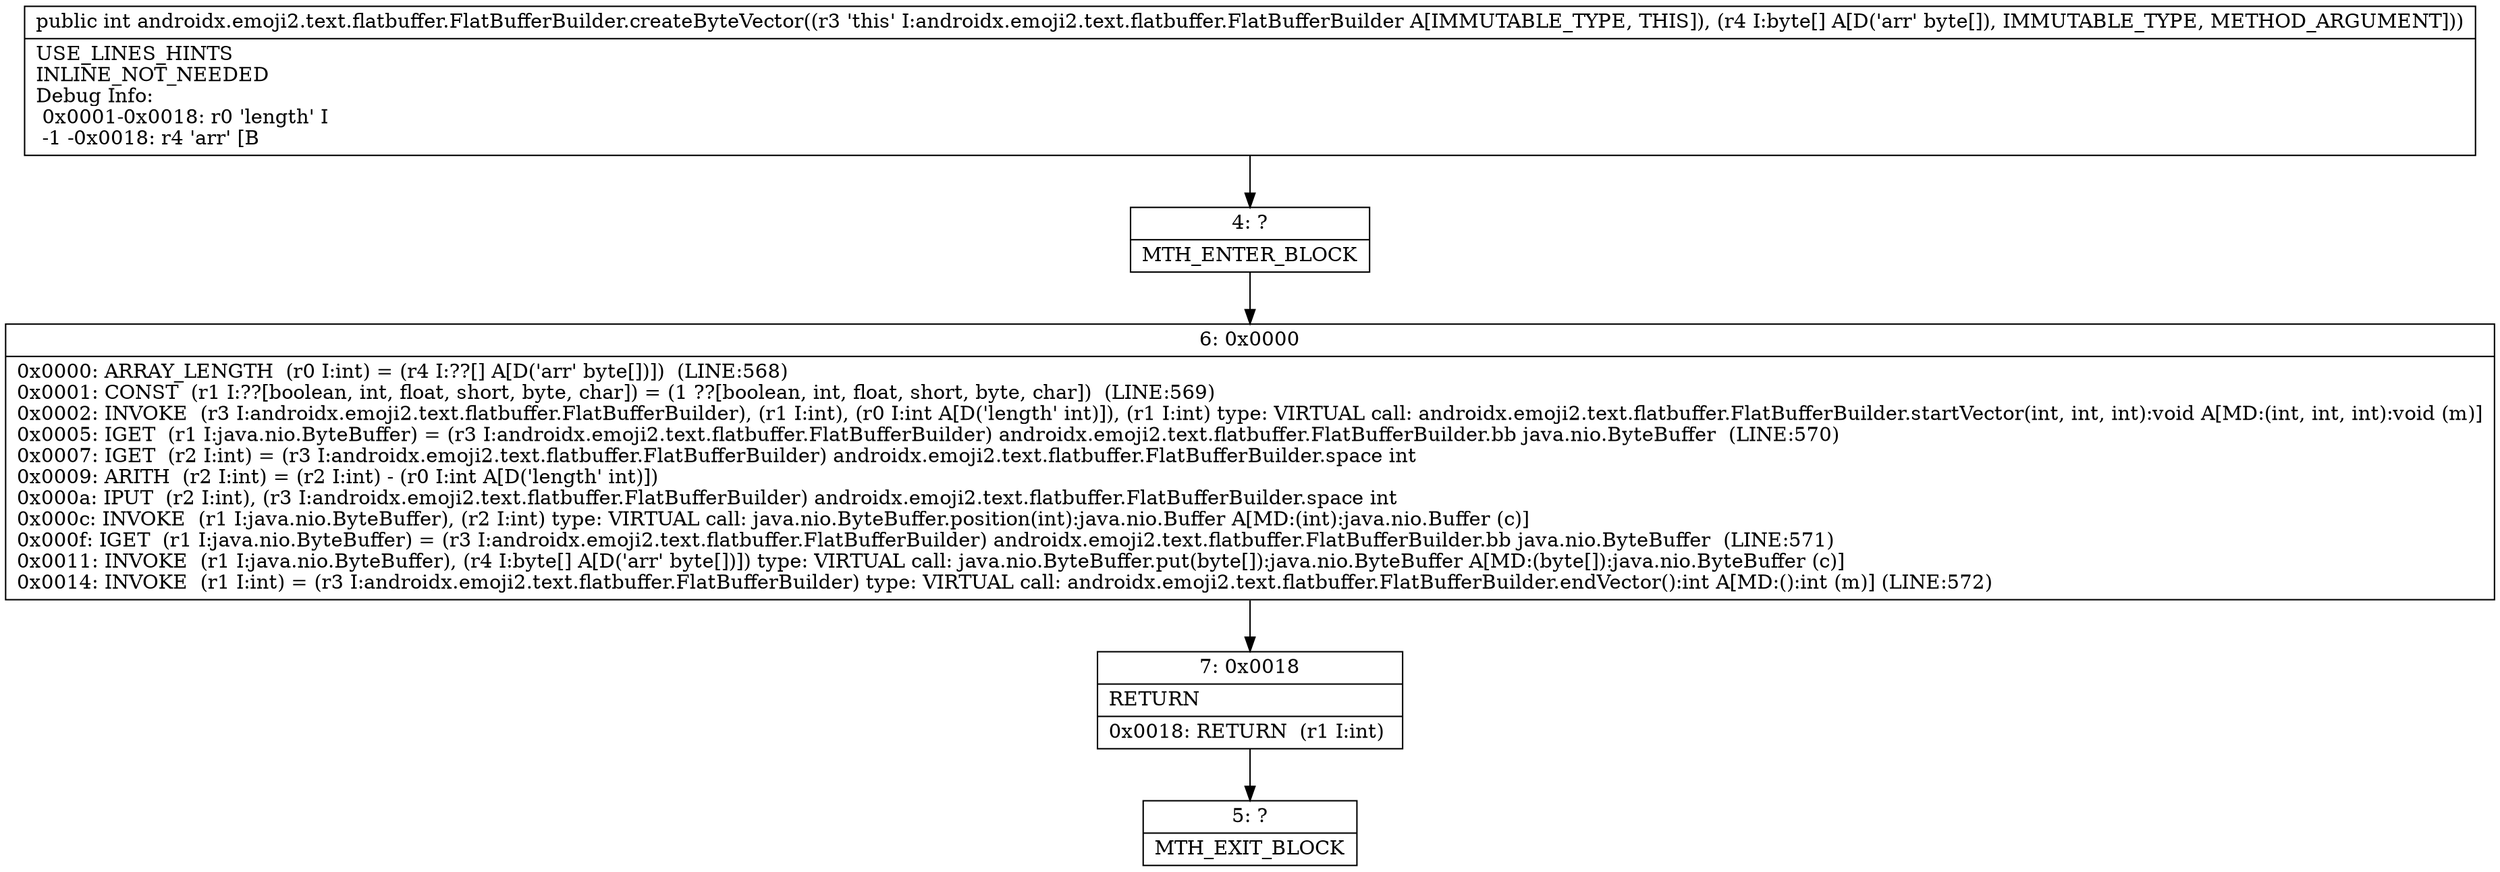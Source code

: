 digraph "CFG forandroidx.emoji2.text.flatbuffer.FlatBufferBuilder.createByteVector([B)I" {
Node_4 [shape=record,label="{4\:\ ?|MTH_ENTER_BLOCK\l}"];
Node_6 [shape=record,label="{6\:\ 0x0000|0x0000: ARRAY_LENGTH  (r0 I:int) = (r4 I:??[] A[D('arr' byte[])])  (LINE:568)\l0x0001: CONST  (r1 I:??[boolean, int, float, short, byte, char]) = (1 ??[boolean, int, float, short, byte, char])  (LINE:569)\l0x0002: INVOKE  (r3 I:androidx.emoji2.text.flatbuffer.FlatBufferBuilder), (r1 I:int), (r0 I:int A[D('length' int)]), (r1 I:int) type: VIRTUAL call: androidx.emoji2.text.flatbuffer.FlatBufferBuilder.startVector(int, int, int):void A[MD:(int, int, int):void (m)]\l0x0005: IGET  (r1 I:java.nio.ByteBuffer) = (r3 I:androidx.emoji2.text.flatbuffer.FlatBufferBuilder) androidx.emoji2.text.flatbuffer.FlatBufferBuilder.bb java.nio.ByteBuffer  (LINE:570)\l0x0007: IGET  (r2 I:int) = (r3 I:androidx.emoji2.text.flatbuffer.FlatBufferBuilder) androidx.emoji2.text.flatbuffer.FlatBufferBuilder.space int \l0x0009: ARITH  (r2 I:int) = (r2 I:int) \- (r0 I:int A[D('length' int)]) \l0x000a: IPUT  (r2 I:int), (r3 I:androidx.emoji2.text.flatbuffer.FlatBufferBuilder) androidx.emoji2.text.flatbuffer.FlatBufferBuilder.space int \l0x000c: INVOKE  (r1 I:java.nio.ByteBuffer), (r2 I:int) type: VIRTUAL call: java.nio.ByteBuffer.position(int):java.nio.Buffer A[MD:(int):java.nio.Buffer (c)]\l0x000f: IGET  (r1 I:java.nio.ByteBuffer) = (r3 I:androidx.emoji2.text.flatbuffer.FlatBufferBuilder) androidx.emoji2.text.flatbuffer.FlatBufferBuilder.bb java.nio.ByteBuffer  (LINE:571)\l0x0011: INVOKE  (r1 I:java.nio.ByteBuffer), (r4 I:byte[] A[D('arr' byte[])]) type: VIRTUAL call: java.nio.ByteBuffer.put(byte[]):java.nio.ByteBuffer A[MD:(byte[]):java.nio.ByteBuffer (c)]\l0x0014: INVOKE  (r1 I:int) = (r3 I:androidx.emoji2.text.flatbuffer.FlatBufferBuilder) type: VIRTUAL call: androidx.emoji2.text.flatbuffer.FlatBufferBuilder.endVector():int A[MD:():int (m)] (LINE:572)\l}"];
Node_7 [shape=record,label="{7\:\ 0x0018|RETURN\l|0x0018: RETURN  (r1 I:int) \l}"];
Node_5 [shape=record,label="{5\:\ ?|MTH_EXIT_BLOCK\l}"];
MethodNode[shape=record,label="{public int androidx.emoji2.text.flatbuffer.FlatBufferBuilder.createByteVector((r3 'this' I:androidx.emoji2.text.flatbuffer.FlatBufferBuilder A[IMMUTABLE_TYPE, THIS]), (r4 I:byte[] A[D('arr' byte[]), IMMUTABLE_TYPE, METHOD_ARGUMENT]))  | USE_LINES_HINTS\lINLINE_NOT_NEEDED\lDebug Info:\l  0x0001\-0x0018: r0 'length' I\l  \-1 \-0x0018: r4 'arr' [B\l}"];
MethodNode -> Node_4;Node_4 -> Node_6;
Node_6 -> Node_7;
Node_7 -> Node_5;
}

